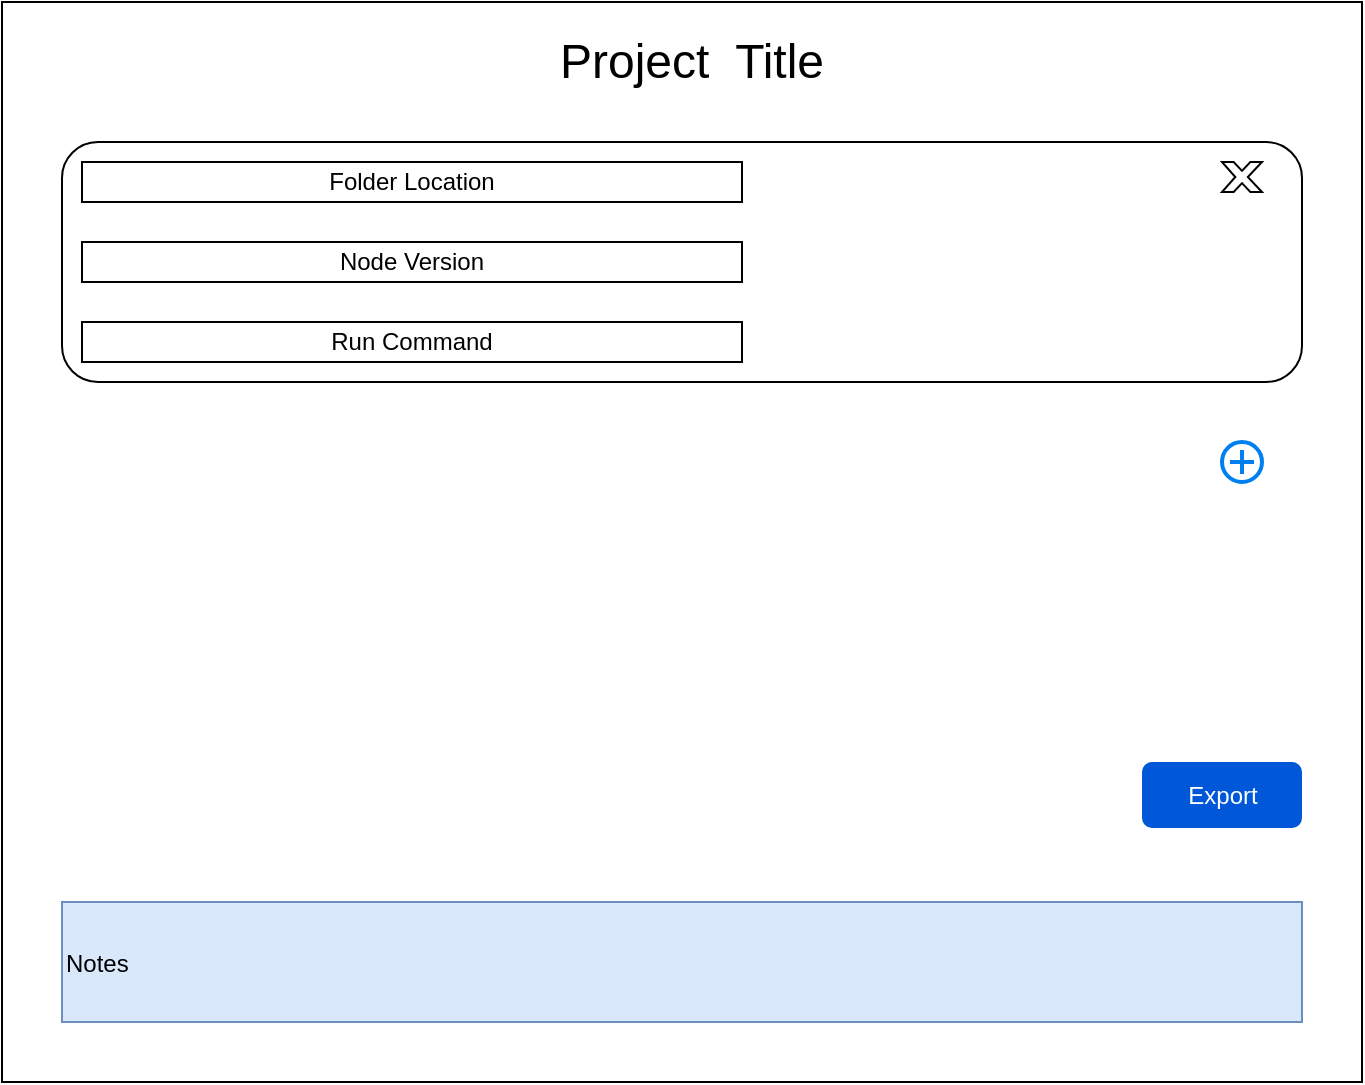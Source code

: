 <mxfile version="14.5.3" type="github">
  <diagram id="djQKnpplXkEYE7vjVOih" name="Page-1">
    <mxGraphModel dx="1021" dy="569" grid="1" gridSize="10" guides="1" tooltips="1" connect="1" arrows="1" fold="1" page="1" pageScale="1" pageWidth="850" pageHeight="1100" math="0" shadow="0">
      <root>
        <mxCell id="0" />
        <mxCell id="1" parent="0" />
        <mxCell id="7fhLUojwlOoKGEyHbdq3-1" value="" style="rounded=0;whiteSpace=wrap;html=1;" vertex="1" parent="1">
          <mxGeometry x="80" y="40" width="680" height="540" as="geometry" />
        </mxCell>
        <mxCell id="7fhLUojwlOoKGEyHbdq3-2" value="" style="rounded=1;whiteSpace=wrap;html=1;" vertex="1" parent="1">
          <mxGeometry x="110" y="110" width="620" height="120" as="geometry" />
        </mxCell>
        <mxCell id="7fhLUojwlOoKGEyHbdq3-3" value="Folder Location" style="rounded=0;whiteSpace=wrap;html=1;" vertex="1" parent="1">
          <mxGeometry x="120" y="120" width="330" height="20" as="geometry" />
        </mxCell>
        <mxCell id="7fhLUojwlOoKGEyHbdq3-4" value="Node Version" style="rounded=0;whiteSpace=wrap;html=1;" vertex="1" parent="1">
          <mxGeometry x="120" y="160" width="330" height="20" as="geometry" />
        </mxCell>
        <mxCell id="7fhLUojwlOoKGEyHbdq3-5" value="Run Command" style="rounded=0;whiteSpace=wrap;html=1;" vertex="1" parent="1">
          <mxGeometry x="120" y="200" width="330" height="20" as="geometry" />
        </mxCell>
        <mxCell id="7fhLUojwlOoKGEyHbdq3-10" value="" style="verticalLabelPosition=bottom;verticalAlign=top;html=1;shape=mxgraph.basic.x" vertex="1" parent="1">
          <mxGeometry x="690" y="120" width="20" height="15" as="geometry" />
        </mxCell>
        <mxCell id="7fhLUojwlOoKGEyHbdq3-12" value="" style="html=1;verticalLabelPosition=bottom;align=center;labelBackgroundColor=#ffffff;verticalAlign=top;strokeWidth=2;strokeColor=#0080F0;shadow=0;dashed=0;shape=mxgraph.ios7.icons.add;" vertex="1" parent="1">
          <mxGeometry x="690" y="260" width="20" height="20" as="geometry" />
        </mxCell>
        <mxCell id="7fhLUojwlOoKGEyHbdq3-14" value="&lt;font style=&quot;font-size: 24px&quot;&gt;Project&amp;nbsp; Title&lt;/font&gt;" style="text;html=1;strokeColor=none;fillColor=none;align=center;verticalAlign=middle;whiteSpace=wrap;rounded=0;" vertex="1" parent="1">
          <mxGeometry x="120" y="60" width="610" height="20" as="geometry" />
        </mxCell>
        <mxCell id="7fhLUojwlOoKGEyHbdq3-15" value="Export" style="rounded=1;fillColor=#0057D8;align=center;strokeColor=none;html=1;fontColor=#ffffff;fontSize=12" vertex="1" parent="1">
          <mxGeometry x="650" y="420" width="80" height="33" as="geometry" />
        </mxCell>
        <mxCell id="7fhLUojwlOoKGEyHbdq3-17" value="&lt;p style=&quot;line-height: 0%&quot;&gt;Notes&lt;/p&gt;" style="rounded=0;whiteSpace=wrap;html=1;fillColor=#dae8fc;strokeColor=#6c8ebf;align=left;" vertex="1" parent="1">
          <mxGeometry x="110" y="490" width="620" height="60" as="geometry" />
        </mxCell>
      </root>
    </mxGraphModel>
  </diagram>
</mxfile>
